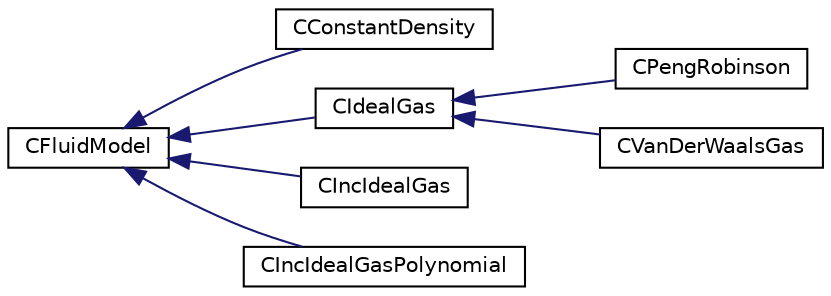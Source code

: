 digraph "Graphical Class Hierarchy"
{
  edge [fontname="Helvetica",fontsize="10",labelfontname="Helvetica",labelfontsize="10"];
  node [fontname="Helvetica",fontsize="10",shape=record];
  rankdir="LR";
  Node0 [label="CFluidModel",height=0.2,width=0.4,color="black", fillcolor="white", style="filled",URL="$class_c_fluid_model.html",tooltip="Main class for defining the Thermo-Physical Model a child class for each particular Model (Ideal-Gas..."];
  Node0 -> Node1 [dir="back",color="midnightblue",fontsize="10",style="solid",fontname="Helvetica"];
  Node1 [label="CConstantDensity",height=0.2,width=0.4,color="black", fillcolor="white", style="filled",URL="$class_c_constant_density.html",tooltip="Child class for defining a constant density gas model (incompressible only). "];
  Node0 -> Node2 [dir="back",color="midnightblue",fontsize="10",style="solid",fontname="Helvetica"];
  Node2 [label="CIdealGas",height=0.2,width=0.4,color="black", fillcolor="white", style="filled",URL="$class_c_ideal_gas.html",tooltip="Child class for defining ideal gas model. "];
  Node2 -> Node3 [dir="back",color="midnightblue",fontsize="10",style="solid",fontname="Helvetica"];
  Node3 [label="CPengRobinson",height=0.2,width=0.4,color="black", fillcolor="white", style="filled",URL="$class_c_peng_robinson.html",tooltip="Child class for defining the Peng-Robinson model. "];
  Node2 -> Node4 [dir="back",color="midnightblue",fontsize="10",style="solid",fontname="Helvetica"];
  Node4 [label="CVanDerWaalsGas",height=0.2,width=0.4,color="black", fillcolor="white", style="filled",URL="$class_c_van_der_waals_gas.html",tooltip="Child class for defining the Van der Waals model. "];
  Node0 -> Node5 [dir="back",color="midnightblue",fontsize="10",style="solid",fontname="Helvetica"];
  Node5 [label="CIncIdealGas",height=0.2,width=0.4,color="black", fillcolor="white", style="filled",URL="$class_c_inc_ideal_gas.html",tooltip="Child class for defining an incompressible ideal gas model. "];
  Node0 -> Node6 [dir="back",color="midnightblue",fontsize="10",style="solid",fontname="Helvetica"];
  Node6 [label="CIncIdealGasPolynomial",height=0.2,width=0.4,color="black", fillcolor="white", style="filled",URL="$class_c_inc_ideal_gas_polynomial.html",tooltip="Child class for defining a custom incompressible ideal gas model. "];
}
